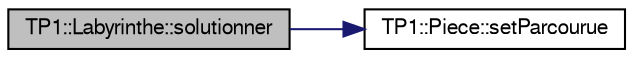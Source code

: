 digraph "TP1::Labyrinthe::solutionner"
{
 // LATEX_PDF_SIZE
  edge [fontname="FreeSans",fontsize="10",labelfontname="FreeSans",labelfontsize="10"];
  node [fontname="FreeSans",fontsize="10",shape=record];
  rankdir="LR";
  Node1 [label="TP1::Labyrinthe::solutionner",height=0.2,width=0.4,color="black", fillcolor="grey75", style="filled", fontcolor="black",tooltip="Cette méthode doit solutionner un labyrinthe pour le joueur spécifié par joueur."];
  Node1 -> Node2 [color="midnightblue",fontsize="10",style="solid",fontname="FreeSans"];
  Node2 [label="TP1::Piece::setParcourue",height=0.2,width=0.4,color="black", fillcolor="white", style="filled",URL="$class_t_p1_1_1_piece.html#a98c3d80561cf8cef97a703c845939af9",tooltip="Pour initialiser l'attribut parcourue à true ou false."];
}
